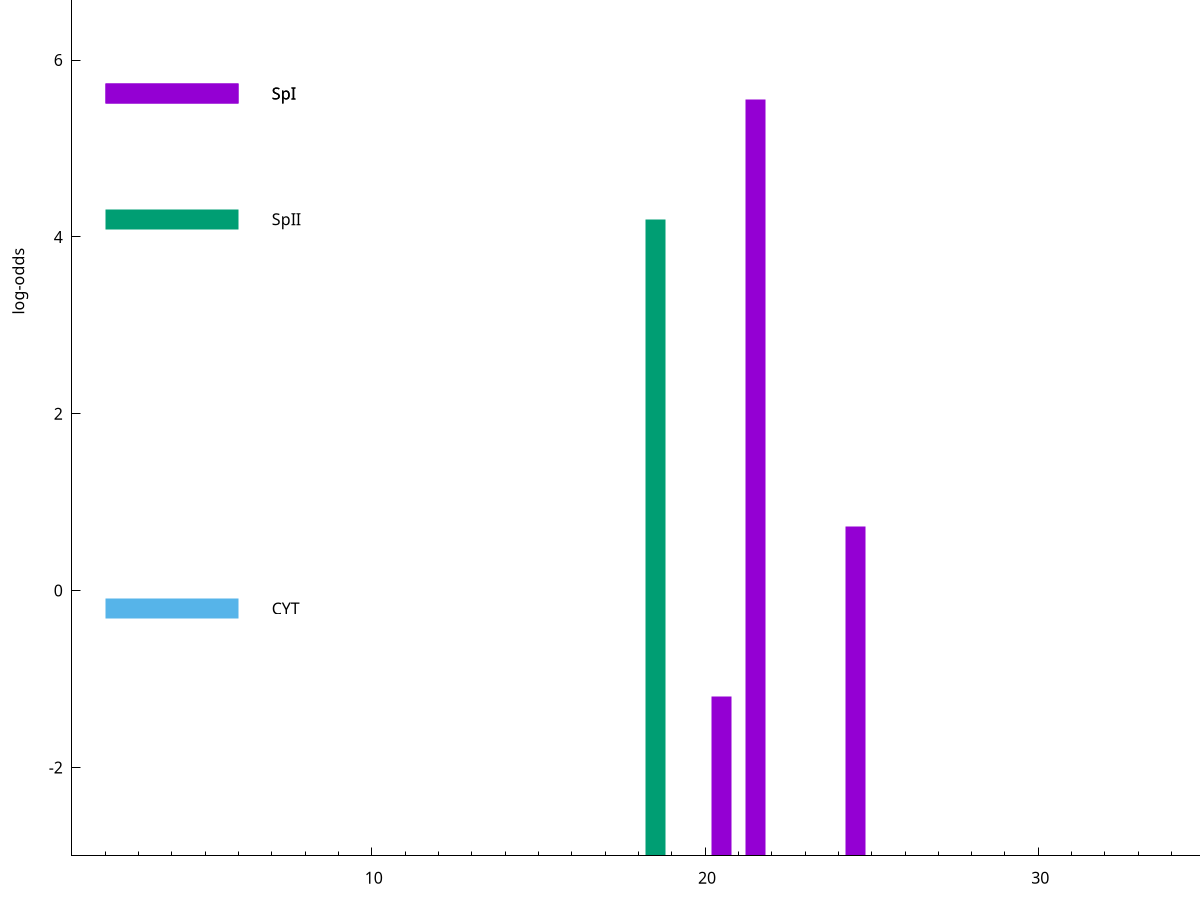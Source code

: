 set title "LipoP predictions for SRR5666603.gff"
set size 2., 1.4
set xrange [1:70] 
set mxtics 10
set yrange [-3:10]
set y2range [0:13]
set ylabel "log-odds"
set term postscript eps color solid "Helvetica" 30
set output "SRR5666603.gff1.eps"
set arrow from 2,5.62043 to 6,5.62043 nohead lt 1 lw 20
set label "SpI" at 7,5.62043
set arrow from 2,4.19833 to 6,4.19833 nohead lt 2 lw 20
set label "SpII" at 7,4.19833
set arrow from 2,-0.200913 to 6,-0.200913 nohead lt 3 lw 20
set label "CYT" at 7,-0.200913
set arrow from 2,5.62043 to 6,5.62043 nohead lt 1 lw 20
set label "SpI" at 7,5.62043
# NOTE: The scores below are the log-odds scores with the threshold
# NOTE: subtracted (a hack to make gnuplot make the histogram all
# NOTE: look nice).
plot "-" axes x1y2 title "" with impulses lt 2 lw 20, "-" axes x1y2 title "" with impulses lt 1 lw 20
18.500000 7.198330
e
21.500000 8.554710
24.500000 3.726822
20.500000 1.806140
e
exit
